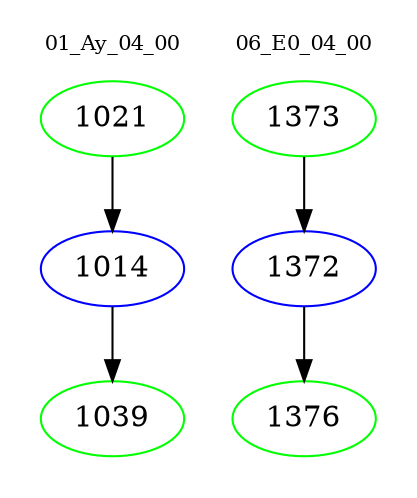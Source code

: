 digraph{
subgraph cluster_0 {
color = white
label = "01_Ay_04_00";
fontsize=10;
T0_1021 [label="1021", color="green"]
T0_1021 -> T0_1014 [color="black"]
T0_1014 [label="1014", color="blue"]
T0_1014 -> T0_1039 [color="black"]
T0_1039 [label="1039", color="green"]
}
subgraph cluster_1 {
color = white
label = "06_E0_04_00";
fontsize=10;
T1_1373 [label="1373", color="green"]
T1_1373 -> T1_1372 [color="black"]
T1_1372 [label="1372", color="blue"]
T1_1372 -> T1_1376 [color="black"]
T1_1376 [label="1376", color="green"]
}
}
